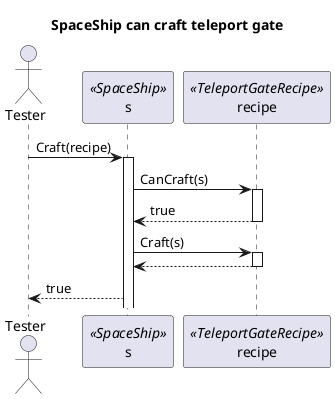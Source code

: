 @startuml

actor Tester as Tester
participant s as s <<SpaceShip>>
participant recipe as recipe <<TeleportGateRecipe>>


title SpaceShip can craft teleport gate

Tester -> s++: Craft(recipe)

s-> recipe++: CanCraft(s)
recipe --> s --: true

s-> recipe++: Craft(s) 
recipe-->s--: 

s--> Tester: true




@enduml